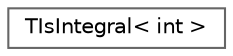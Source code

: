 digraph "Graphical Class Hierarchy"
{
 // INTERACTIVE_SVG=YES
 // LATEX_PDF_SIZE
  bgcolor="transparent";
  edge [fontname=Helvetica,fontsize=10,labelfontname=Helvetica,labelfontsize=10];
  node [fontname=Helvetica,fontsize=10,shape=box,height=0.2,width=0.4];
  rankdir="LR";
  Node0 [id="Node000000",label="TIsIntegral\< int \>",height=0.2,width=0.4,color="grey40", fillcolor="white", style="filled",URL="$d3/d8b/structTIsIntegral_3_01int_01_4.html",tooltip=" "];
}
